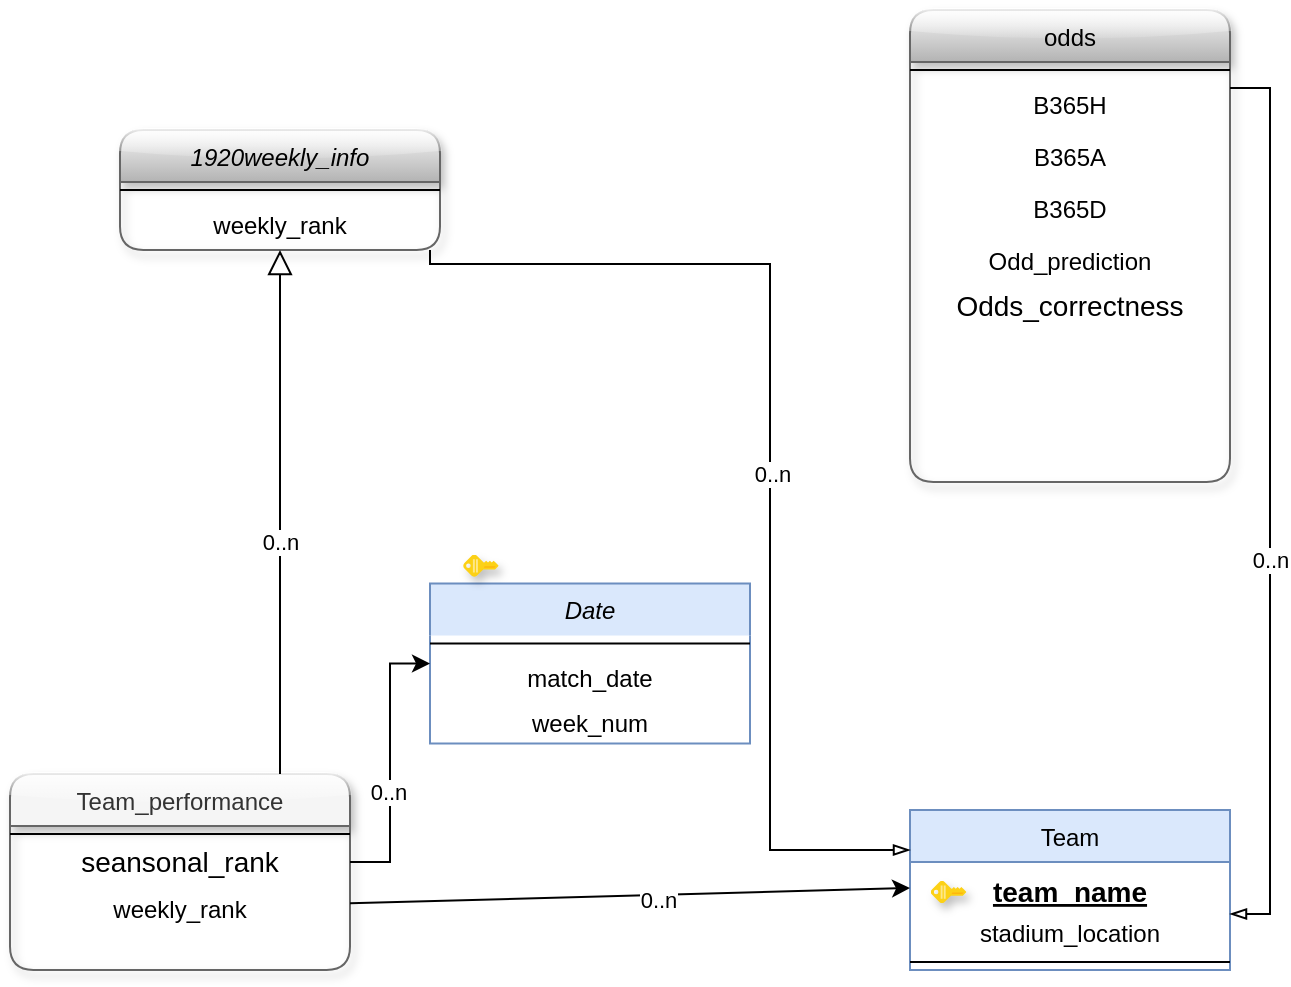 <mxfile version="14.7.6" type="github">
  <diagram id="C5RBs43oDa-KdzZeNtuy" name="Page-1">
    <mxGraphModel dx="1422" dy="762" grid="1" gridSize="10" guides="1" tooltips="1" connect="1" arrows="1" fold="1" page="1" pageScale="1" pageWidth="827" pageHeight="1169" math="0" shadow="0">
      <root>
        <mxCell id="WIyWlLk6GJQsqaUBKTNV-0" />
        <mxCell id="WIyWlLk6GJQsqaUBKTNV-1" parent="WIyWlLk6GJQsqaUBKTNV-0" />
        <mxCell id="xWNRS8pZlm9Vo2tVqEe2-1" value="1920weekly_info" style="swimlane;fontStyle=2;align=center;verticalAlign=top;childLayout=stackLayout;horizontal=1;startSize=26;horizontalStack=0;resizeParent=1;resizeLast=0;collapsible=1;marginBottom=0;rounded=1;shadow=1;strokeWidth=1;fillColor=#f5f5f5;strokeColor=#666666;gradientColor=#b3b3b3;glass=1;" parent="WIyWlLk6GJQsqaUBKTNV-1" vertex="1">
          <mxGeometry x="65" y="130" width="160" height="60" as="geometry">
            <mxRectangle x="230" y="140" width="160" height="26" as="alternateBounds" />
          </mxGeometry>
        </mxCell>
        <mxCell id="xWNRS8pZlm9Vo2tVqEe2-4" value="" style="line;html=1;strokeWidth=1;align=center;verticalAlign=middle;spacingTop=-1;spacingLeft=3;spacingRight=3;rotatable=0;labelPosition=right;points=[];portConstraint=eastwest;" parent="xWNRS8pZlm9Vo2tVqEe2-1" vertex="1">
          <mxGeometry y="26" width="160" height="8" as="geometry" />
        </mxCell>
        <mxCell id="xWNRS8pZlm9Vo2tVqEe2-5" value="weekly_rank" style="text;align=center;verticalAlign=top;spacingLeft=4;spacingRight=4;overflow=hidden;rotatable=0;points=[[0,0.5],[1,0.5]];portConstraint=eastwest;rounded=1;shadow=0;html=0;glass=1;" parent="xWNRS8pZlm9Vo2tVqEe2-1" vertex="1">
          <mxGeometry y="34" width="160" height="26" as="geometry" />
        </mxCell>
        <mxCell id="xWNRS8pZlm9Vo2tVqEe2-6" value="Team_performance" style="swimlane;fontStyle=0;align=center;verticalAlign=top;childLayout=stackLayout;horizontal=1;startSize=26;horizontalStack=0;resizeParent=1;resizeLast=0;collapsible=1;marginBottom=0;rounded=1;shadow=1;strokeWidth=1;fillColor=#f5f5f5;strokeColor=#666666;glass=1;fontColor=#333333;" parent="WIyWlLk6GJQsqaUBKTNV-1" vertex="1">
          <mxGeometry x="10" y="452" width="170" height="98" as="geometry">
            <mxRectangle x="130" y="380" width="160" height="26" as="alternateBounds" />
          </mxGeometry>
        </mxCell>
        <mxCell id="xWNRS8pZlm9Vo2tVqEe2-10" value="" style="line;html=1;strokeWidth=1;align=center;verticalAlign=middle;spacingTop=-1;spacingLeft=3;spacingRight=3;rotatable=0;labelPosition=right;points=[];portConstraint=eastwest;" parent="xWNRS8pZlm9Vo2tVqEe2-6" vertex="1">
          <mxGeometry y="26" width="170" height="8" as="geometry" />
        </mxCell>
        <mxCell id="xWNRS8pZlm9Vo2tVqEe2-11" value="seansonal_rank" style="text;html=1;strokeColor=none;fillColor=none;align=center;verticalAlign=middle;whiteSpace=wrap;rounded=0;fontSize=14;" parent="xWNRS8pZlm9Vo2tVqEe2-6" vertex="1">
          <mxGeometry y="34" width="170" height="20" as="geometry" />
        </mxCell>
        <mxCell id="xWNRS8pZlm9Vo2tVqEe2-12" value="weekly_rank" style="text;align=center;verticalAlign=top;spacingLeft=4;spacingRight=4;overflow=hidden;rotatable=0;points=[[0,0.5],[1,0.5]];portConstraint=eastwest;" parent="xWNRS8pZlm9Vo2tVqEe2-6" vertex="1">
          <mxGeometry y="54" width="170" height="26" as="geometry" />
        </mxCell>
        <mxCell id="xWNRS8pZlm9Vo2tVqEe2-13" style="edgeStyle=orthogonalEdgeStyle;rounded=0;orthogonalLoop=1;jettySize=auto;html=1;exitX=1;exitY=0.5;exitDx=0;exitDy=0;fontSize=14;endArrow=blockThin;endFill=0;align=center;" parent="xWNRS8pZlm9Vo2tVqEe2-6" edge="1">
          <mxGeometry relative="1" as="geometry">
            <mxPoint x="170" y="39" as="sourcePoint" />
            <mxPoint x="170" y="39" as="targetPoint" />
          </mxGeometry>
        </mxCell>
        <mxCell id="xWNRS8pZlm9Vo2tVqEe2-14" value="" style="endArrow=block;endSize=10;endFill=0;shadow=0;strokeWidth=1;rounded=0;edgeStyle=elbowEdgeStyle;elbow=vertical;align=center;" parent="WIyWlLk6GJQsqaUBKTNV-1" source="xWNRS8pZlm9Vo2tVqEe2-6" target="xWNRS8pZlm9Vo2tVqEe2-1" edge="1">
          <mxGeometry width="160" relative="1" as="geometry">
            <mxPoint x="140" y="223" as="sourcePoint" />
            <mxPoint x="140" y="223" as="targetPoint" />
            <Array as="points">
              <mxPoint x="145" y="310" />
            </Array>
          </mxGeometry>
        </mxCell>
        <mxCell id="xWNRS8pZlm9Vo2tVqEe2-48" value="0..n" style="edgeLabel;html=1;align=center;verticalAlign=middle;resizable=0;points=[];" parent="xWNRS8pZlm9Vo2tVqEe2-14" vertex="1" connectable="0">
          <mxGeometry x="-0.115" relative="1" as="geometry">
            <mxPoint as="offset" />
          </mxGeometry>
        </mxCell>
        <mxCell id="xWNRS8pZlm9Vo2tVqEe2-15" value="Team" style="swimlane;fontStyle=0;align=center;verticalAlign=top;childLayout=stackLayout;horizontal=1;startSize=26;horizontalStack=0;resizeParent=1;resizeLast=0;collapsible=1;marginBottom=0;rounded=0;shadow=0;strokeWidth=1;fillColor=#dae8fc;strokeColor=#6c8ebf;" parent="WIyWlLk6GJQsqaUBKTNV-1" vertex="1">
          <mxGeometry x="460" y="470" width="160" height="80" as="geometry">
            <mxRectangle x="340" y="380" width="170" height="26" as="alternateBounds" />
          </mxGeometry>
        </mxCell>
        <mxCell id="xWNRS8pZlm9Vo2tVqEe2-16" value="team_name" style="text;align=center;verticalAlign=top;spacingLeft=4;spacingRight=4;overflow=hidden;rotatable=0;points=[[0,0.5],[1,0.5]];portConstraint=eastwest;fontStyle=5;fontSize=14;" parent="xWNRS8pZlm9Vo2tVqEe2-15" vertex="1">
          <mxGeometry y="26" width="160" height="26" as="geometry" />
        </mxCell>
        <mxCell id="xWNRS8pZlm9Vo2tVqEe2-17" value="stadium_location" style="text;html=1;strokeColor=none;fillColor=none;align=center;verticalAlign=middle;whiteSpace=wrap;rounded=0;" parent="xWNRS8pZlm9Vo2tVqEe2-15" vertex="1">
          <mxGeometry y="52" width="160" height="20" as="geometry" />
        </mxCell>
        <mxCell id="xWNRS8pZlm9Vo2tVqEe2-18" value="" style="line;html=1;strokeWidth=1;align=center;verticalAlign=middle;spacingTop=-1;spacingLeft=3;spacingRight=3;rotatable=0;labelPosition=right;points=[];portConstraint=eastwest;" parent="xWNRS8pZlm9Vo2tVqEe2-15" vertex="1">
          <mxGeometry y="72" width="160" height="8" as="geometry" />
        </mxCell>
        <mxCell id="xWNRS8pZlm9Vo2tVqEe2-19" value="odds" style="swimlane;fontStyle=0;align=center;verticalAlign=top;childLayout=stackLayout;horizontal=1;startSize=26;horizontalStack=0;resizeParent=1;resizeLast=0;collapsible=1;marginBottom=0;rounded=1;shadow=1;strokeWidth=1;fillColor=#f5f5f5;strokeColor=#666666;gradientColor=#b3b3b3;glass=1;" parent="WIyWlLk6GJQsqaUBKTNV-1" vertex="1">
          <mxGeometry x="460" y="70" width="160" height="236" as="geometry">
            <mxRectangle x="550" y="140" width="160" height="26" as="alternateBounds" />
          </mxGeometry>
        </mxCell>
        <mxCell id="xWNRS8pZlm9Vo2tVqEe2-23" value="" style="line;html=1;strokeWidth=1;align=center;verticalAlign=middle;spacingTop=-1;spacingLeft=3;spacingRight=3;rotatable=0;labelPosition=right;points=[];portConstraint=eastwest;" parent="xWNRS8pZlm9Vo2tVqEe2-19" vertex="1">
          <mxGeometry y="26" width="160" height="8" as="geometry" />
        </mxCell>
        <mxCell id="xWNRS8pZlm9Vo2tVqEe2-24" value="B365H" style="text;align=center;verticalAlign=top;spacingLeft=4;spacingRight=4;overflow=hidden;rotatable=0;points=[[0,0.5],[1,0.5]];portConstraint=eastwest;rounded=0;shadow=0;html=0;" parent="xWNRS8pZlm9Vo2tVqEe2-19" vertex="1">
          <mxGeometry y="34" width="160" height="26" as="geometry" />
        </mxCell>
        <mxCell id="xWNRS8pZlm9Vo2tVqEe2-25" value="B365A" style="text;align=center;verticalAlign=top;spacingLeft=4;spacingRight=4;overflow=hidden;rotatable=0;points=[[0,0.5],[1,0.5]];portConstraint=eastwest;rounded=0;shadow=0;html=0;" parent="xWNRS8pZlm9Vo2tVqEe2-19" vertex="1">
          <mxGeometry y="60" width="160" height="26" as="geometry" />
        </mxCell>
        <mxCell id="xWNRS8pZlm9Vo2tVqEe2-26" value="B365D" style="text;align=center;verticalAlign=top;spacingLeft=4;spacingRight=4;overflow=hidden;rotatable=0;points=[[0,0.5],[1,0.5]];portConstraint=eastwest;" parent="xWNRS8pZlm9Vo2tVqEe2-19" vertex="1">
          <mxGeometry y="86" width="160" height="26" as="geometry" />
        </mxCell>
        <mxCell id="xWNRS8pZlm9Vo2tVqEe2-27" value="Odd_prediction" style="text;align=center;verticalAlign=top;spacingLeft=4;spacingRight=4;overflow=hidden;rotatable=0;points=[[0,0.5],[1,0.5]];portConstraint=eastwest;" parent="xWNRS8pZlm9Vo2tVqEe2-19" vertex="1">
          <mxGeometry y="112" width="160" height="26" as="geometry" />
        </mxCell>
        <mxCell id="xWNRS8pZlm9Vo2tVqEe2-28" value="Odds_correctness" style="text;html=1;strokeColor=none;fillColor=none;align=center;verticalAlign=middle;whiteSpace=wrap;rounded=0;fontSize=14;" parent="xWNRS8pZlm9Vo2tVqEe2-19" vertex="1">
          <mxGeometry y="138" width="160" height="20" as="geometry" />
        </mxCell>
        <mxCell id="xWNRS8pZlm9Vo2tVqEe2-29" style="edgeStyle=orthogonalEdgeStyle;rounded=0;orthogonalLoop=1;jettySize=auto;html=1;exitX=1;exitY=0.5;exitDx=0;exitDy=0;entryX=1;entryY=0;entryDx=0;entryDy=0;fontSize=14;endArrow=blockThin;endFill=0;align=center;" parent="WIyWlLk6GJQsqaUBKTNV-1" target="xWNRS8pZlm9Vo2tVqEe2-17" edge="1">
          <mxGeometry relative="1" as="geometry">
            <Array as="points">
              <mxPoint x="640" y="109" />
            </Array>
            <mxPoint x="620" y="109" as="sourcePoint" />
          </mxGeometry>
        </mxCell>
        <mxCell id="xWNRS8pZlm9Vo2tVqEe2-47" value="0..n" style="edgeLabel;html=1;align=center;verticalAlign=middle;resizable=0;points=[];" parent="xWNRS8pZlm9Vo2tVqEe2-29" vertex="1" connectable="0">
          <mxGeometry x="0.13" relative="1" as="geometry">
            <mxPoint as="offset" />
          </mxGeometry>
        </mxCell>
        <mxCell id="xWNRS8pZlm9Vo2tVqEe2-30" style="edgeStyle=orthogonalEdgeStyle;rounded=0;orthogonalLoop=1;jettySize=auto;html=1;fontSize=14;endArrow=blockThin;endFill=0;align=center;" parent="WIyWlLk6GJQsqaUBKTNV-1" source="xWNRS8pZlm9Vo2tVqEe2-5" target="xWNRS8pZlm9Vo2tVqEe2-15" edge="1">
          <mxGeometry relative="1" as="geometry">
            <Array as="points">
              <mxPoint x="220" y="197" />
              <mxPoint x="390" y="197" />
              <mxPoint x="390" y="490" />
            </Array>
            <mxPoint x="220" y="169" as="sourcePoint" />
          </mxGeometry>
        </mxCell>
        <mxCell id="xWNRS8pZlm9Vo2tVqEe2-46" value="0..n" style="edgeLabel;html=1;align=center;verticalAlign=middle;resizable=0;points=[];" parent="xWNRS8pZlm9Vo2tVqEe2-30" vertex="1" connectable="0">
          <mxGeometry x="0.045" y="1" relative="1" as="geometry">
            <mxPoint as="offset" />
          </mxGeometry>
        </mxCell>
        <mxCell id="xWNRS8pZlm9Vo2tVqEe2-36" value="" style="endArrow=classic;html=1;entryX=0;entryY=0.5;entryDx=0;entryDy=0;" parent="WIyWlLk6GJQsqaUBKTNV-1" source="xWNRS8pZlm9Vo2tVqEe2-12" target="xWNRS8pZlm9Vo2tVqEe2-16" edge="1">
          <mxGeometry width="50" height="50" relative="1" as="geometry">
            <mxPoint x="230" y="515" as="sourcePoint" />
            <mxPoint x="440" y="370" as="targetPoint" />
          </mxGeometry>
        </mxCell>
        <mxCell id="xWNRS8pZlm9Vo2tVqEe2-54" value="0..n" style="edgeLabel;html=1;align=center;verticalAlign=middle;resizable=0;points=[];" parent="xWNRS8pZlm9Vo2tVqEe2-36" vertex="1" connectable="0">
          <mxGeometry x="0.095" y="-2" relative="1" as="geometry">
            <mxPoint as="offset" />
          </mxGeometry>
        </mxCell>
        <mxCell id="xWNRS8pZlm9Vo2tVqEe2-42" value="" style="aspect=fixed;html=1;points=[];align=center;image;fontSize=12;image=img/lib/mscae/Key.svg;rounded=1;shadow=1;glass=1;rotation=-90;" parent="WIyWlLk6GJQsqaUBKTNV-1" vertex="1">
          <mxGeometry x="473.87" y="502.13" width="11" height="17.74" as="geometry" />
        </mxCell>
        <mxCell id="xWNRS8pZlm9Vo2tVqEe2-49" value="Date" style="swimlane;fontStyle=2;align=center;verticalAlign=top;childLayout=stackLayout;horizontal=1;startSize=26;horizontalStack=0;resizeParent=1;resizeLast=0;collapsible=1;marginBottom=0;rounded=0;shadow=0;strokeWidth=1;fillColor=#dae8fc;strokeColor=#6c8ebf;glass=0;swimlaneLine=0;" parent="WIyWlLk6GJQsqaUBKTNV-1" vertex="1">
          <mxGeometry x="220" y="356.74" width="160" height="80" as="geometry">
            <mxRectangle x="230" y="140" width="160" height="26" as="alternateBounds" />
          </mxGeometry>
        </mxCell>
        <mxCell id="xWNRS8pZlm9Vo2tVqEe2-50" value="" style="line;html=1;strokeWidth=1;align=center;verticalAlign=middle;spacingTop=-1;spacingLeft=3;spacingRight=3;rotatable=0;labelPosition=right;points=[];portConstraint=eastwest;" parent="xWNRS8pZlm9Vo2tVqEe2-49" vertex="1">
          <mxGeometry y="26" width="160" height="8" as="geometry" />
        </mxCell>
        <mxCell id="xWNRS8pZlm9Vo2tVqEe2-51" value="match_date" style="text;align=center;verticalAlign=top;spacingLeft=4;spacingRight=4;overflow=hidden;rotatable=0;points=[[0,0.5],[1,0.5]];portConstraint=eastwest;rounded=1;shadow=0;html=0;glass=1;" parent="xWNRS8pZlm9Vo2tVqEe2-49" vertex="1">
          <mxGeometry y="34" width="160" height="26" as="geometry" />
        </mxCell>
        <mxCell id="ZighrYEpak2TnJmND4Mq-0" value="week_num" style="text;html=1;strokeColor=none;fillColor=none;align=center;verticalAlign=middle;whiteSpace=wrap;rounded=0;shadow=0;glass=0;" vertex="1" parent="xWNRS8pZlm9Vo2tVqEe2-49">
          <mxGeometry y="60" width="160" height="20" as="geometry" />
        </mxCell>
        <mxCell id="xWNRS8pZlm9Vo2tVqEe2-52" style="edgeStyle=orthogonalEdgeStyle;rounded=0;orthogonalLoop=1;jettySize=auto;html=1;exitX=1;exitY=0.5;exitDx=0;exitDy=0;entryX=0;entryY=0.5;entryDx=0;entryDy=0;" parent="WIyWlLk6GJQsqaUBKTNV-1" source="xWNRS8pZlm9Vo2tVqEe2-11" target="xWNRS8pZlm9Vo2tVqEe2-49" edge="1">
          <mxGeometry relative="1" as="geometry" />
        </mxCell>
        <mxCell id="xWNRS8pZlm9Vo2tVqEe2-53" value="0..n" style="edgeLabel;html=1;align=center;verticalAlign=middle;resizable=0;points=[];" parent="xWNRS8pZlm9Vo2tVqEe2-52" vertex="1" connectable="0">
          <mxGeometry x="-0.21" y="1" relative="1" as="geometry">
            <mxPoint as="offset" />
          </mxGeometry>
        </mxCell>
        <mxCell id="ZighrYEpak2TnJmND4Mq-1" value="" style="aspect=fixed;html=1;points=[];align=center;image;fontSize=12;image=img/lib/mscae/Key.svg;rounded=1;shadow=1;glass=1;rotation=-90;" vertex="1" parent="WIyWlLk6GJQsqaUBKTNV-1">
          <mxGeometry x="240" y="339" width="11" height="17.74" as="geometry" />
        </mxCell>
      </root>
    </mxGraphModel>
  </diagram>
</mxfile>
